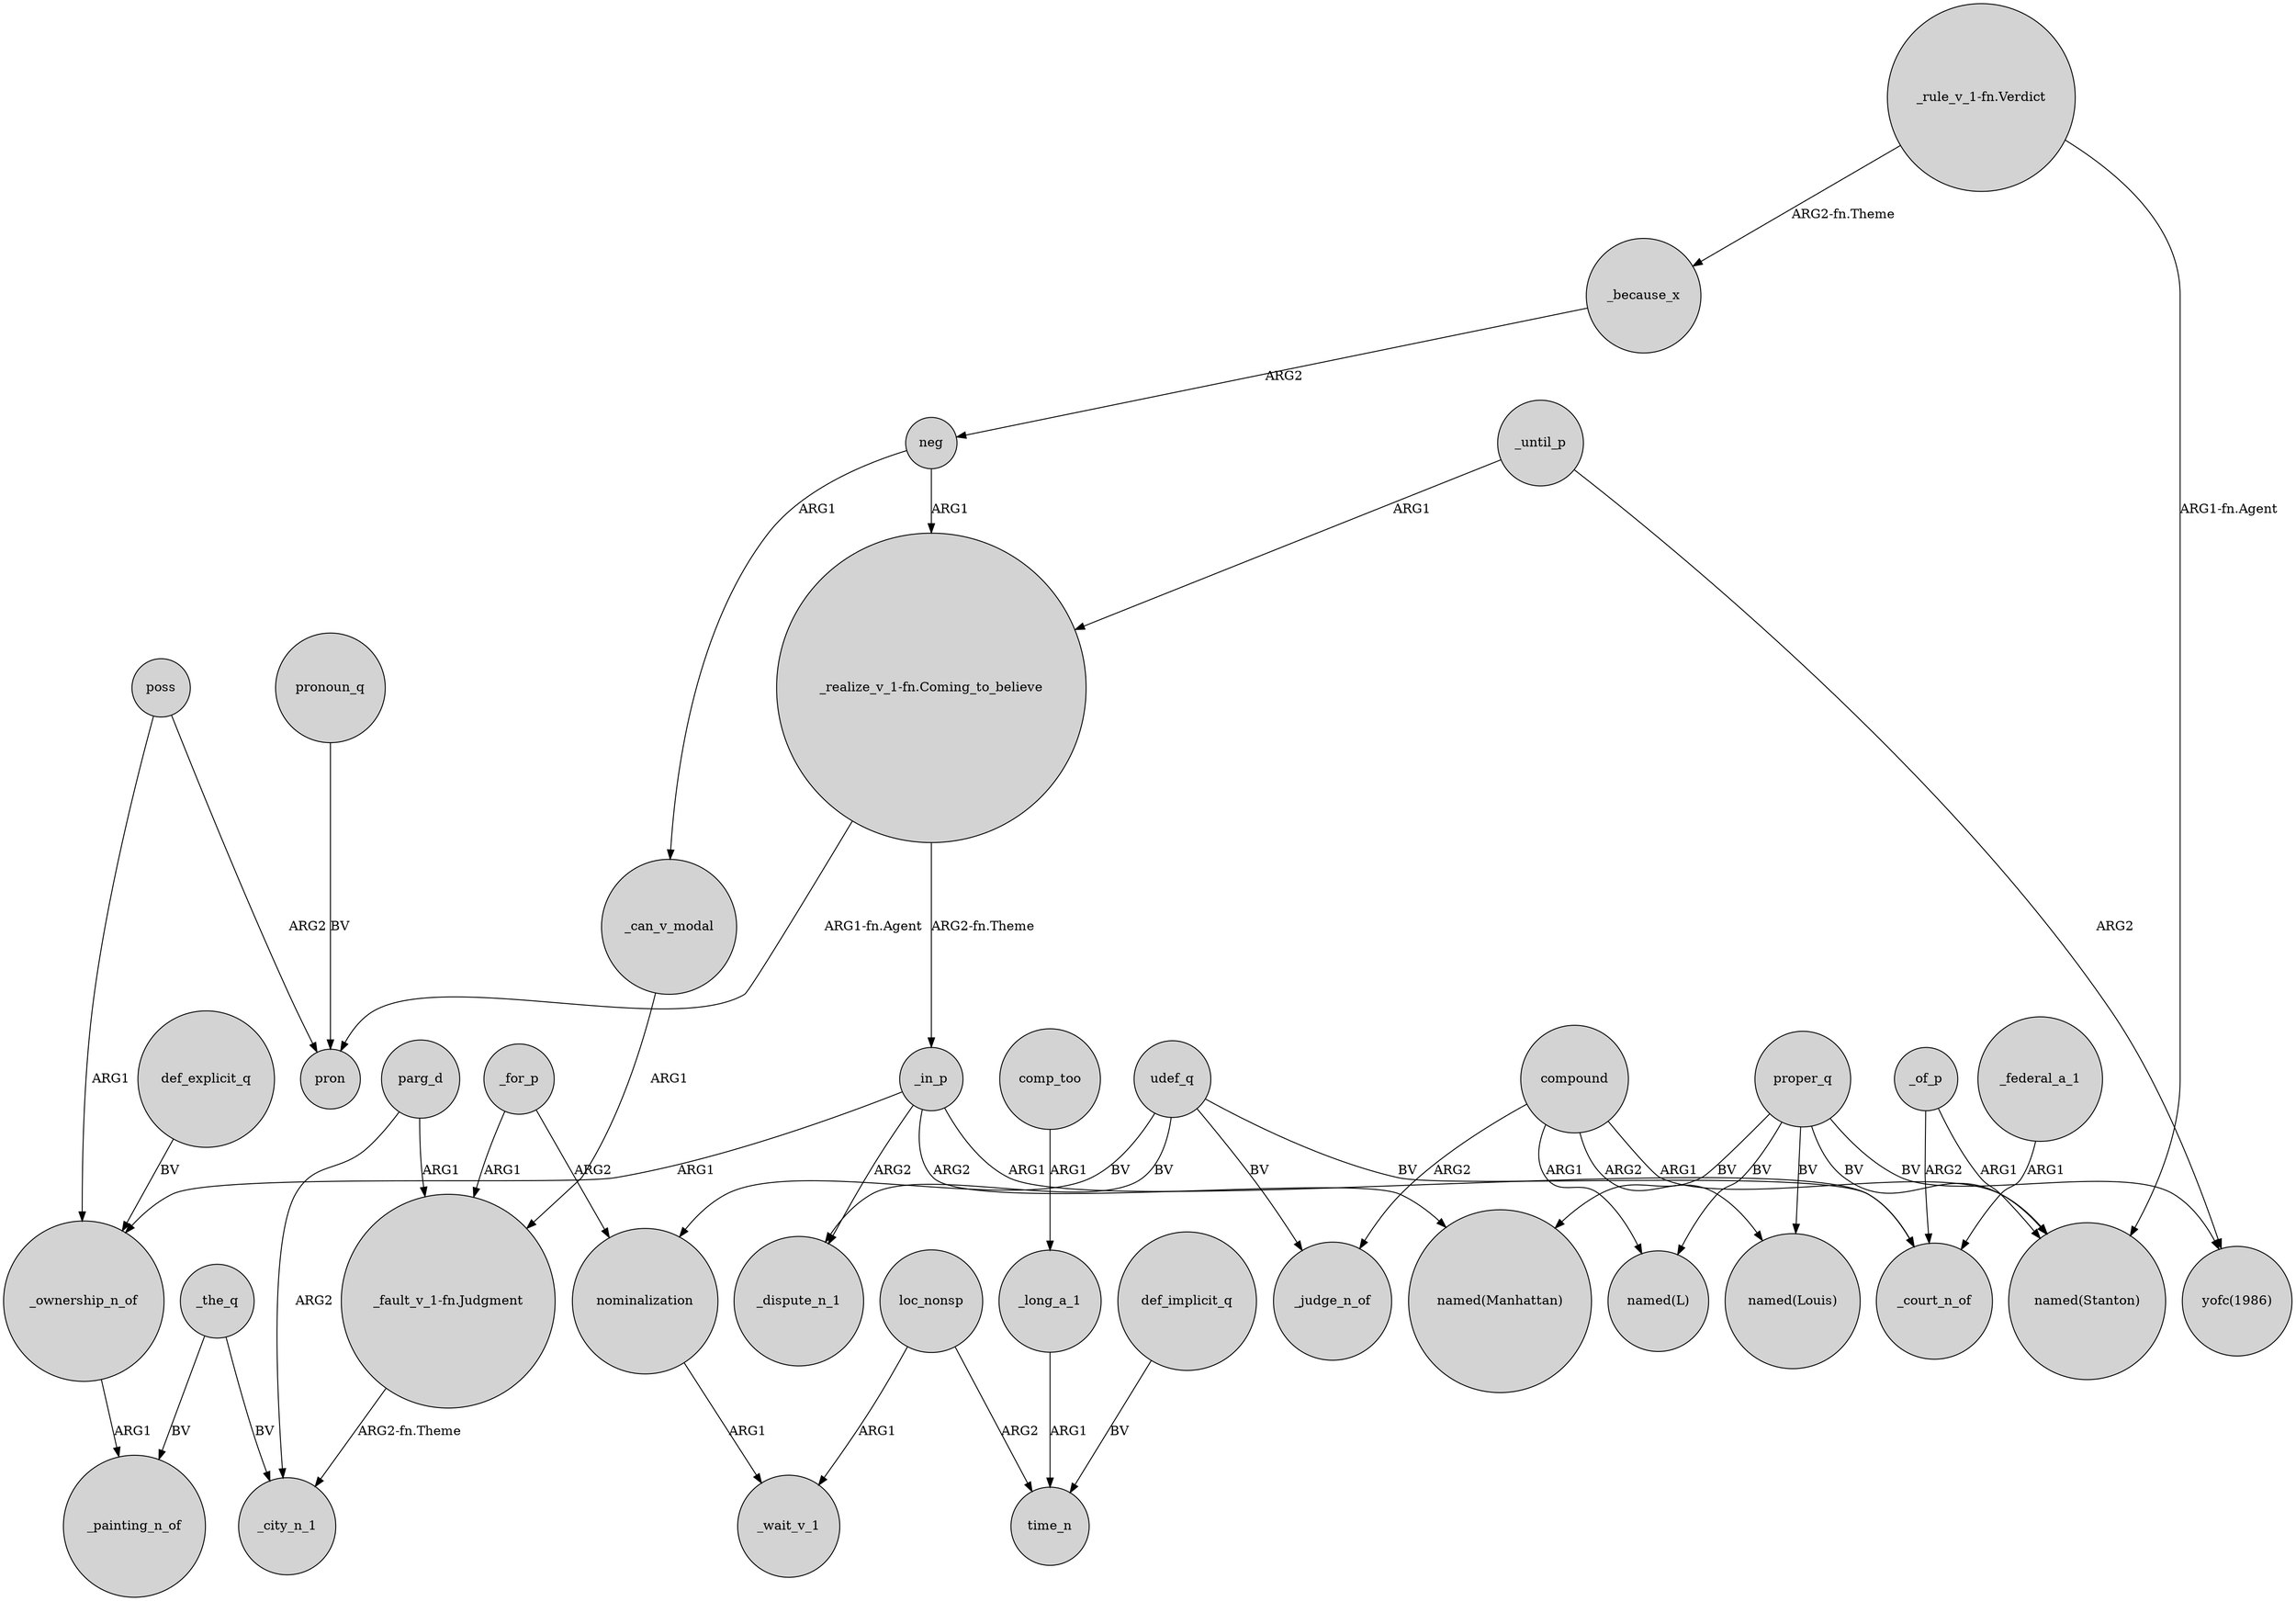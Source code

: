 digraph {
	node [shape=circle style=filled]
	poss -> _ownership_n_of [label=ARG1]
	nominalization -> _wait_v_1 [label=ARG1]
	proper_q -> "named(L)" [label=BV]
	_can_v_modal -> "_fault_v_1-fn.Judgment" [label=ARG1]
	proper_q -> "named(Louis)" [label=BV]
	poss -> pron [label=ARG2]
	"_realize_v_1-fn.Coming_to_believe" -> pron [label="ARG1-fn.Agent"]
	"_rule_v_1-fn.Verdict" -> "named(Stanton)" [label="ARG1-fn.Agent"]
	udef_q -> _dispute_n_1 [label=BV]
	compound -> _judge_n_of [label=ARG2]
	_in_p -> _ownership_n_of [label=ARG1]
	udef_q -> _court_n_of [label=BV]
	_for_p -> nominalization [label=ARG2]
	proper_q -> "named(Stanton)" [label=BV]
	_for_p -> "_fault_v_1-fn.Judgment" [label=ARG1]
	comp_too -> _long_a_1 [label=ARG1]
	compound -> "named(L)" [label=ARG1]
	"_realize_v_1-fn.Coming_to_believe" -> _in_p [label="ARG2-fn.Theme"]
	_ownership_n_of -> _painting_n_of [label=ARG1]
	proper_q -> "named(Manhattan)" [label=BV]
	udef_q -> _judge_n_of [label=BV]
	loc_nonsp -> time_n [label=ARG2]
	_because_x -> neg [label=ARG2]
	def_explicit_q -> _ownership_n_of [label=BV]
	_long_a_1 -> time_n [label=ARG1]
	pronoun_q -> pron [label=BV]
	parg_d -> "_fault_v_1-fn.Judgment" [label=ARG1]
	loc_nonsp -> _wait_v_1 [label=ARG1]
	_until_p -> "_realize_v_1-fn.Coming_to_believe" [label=ARG1]
	_the_q -> _city_n_1 [label=BV]
	proper_q -> "yofc(1986)" [label=BV]
	udef_q -> nominalization [label=BV]
	_in_p -> _dispute_n_1 [label=ARG2]
	_in_p -> "named(Manhattan)" [label=ARG2]
	neg -> "_realize_v_1-fn.Coming_to_believe" [label=ARG1]
	_of_p -> _court_n_of [label=ARG2]
	compound -> "named(Stanton)" [label=ARG1]
	_in_p -> _court_n_of [label=ARG1]
	_until_p -> "yofc(1986)" [label=ARG2]
	_federal_a_1 -> _court_n_of [label=ARG1]
	compound -> "named(Louis)" [label=ARG2]
	parg_d -> _city_n_1 [label=ARG2]
	"_rule_v_1-fn.Verdict" -> _because_x [label="ARG2-fn.Theme"]
	neg -> _can_v_modal [label=ARG1]
	_the_q -> _painting_n_of [label=BV]
	def_implicit_q -> time_n [label=BV]
	"_fault_v_1-fn.Judgment" -> _city_n_1 [label="ARG2-fn.Theme"]
	_of_p -> "named(Stanton)" [label=ARG1]
}
